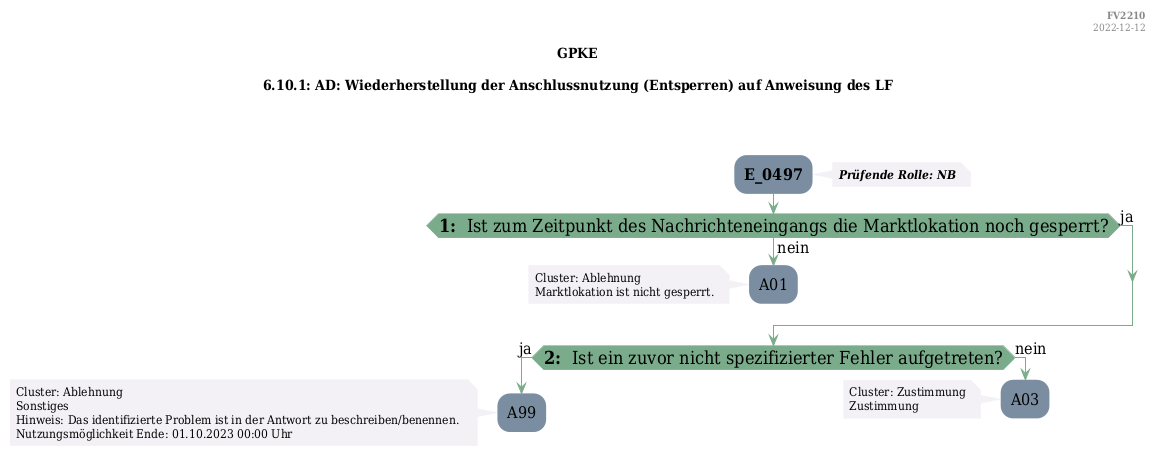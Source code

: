 @startuml
skinparam Shadowing false
skinparam NoteBorderColor #f3f1f6
skinparam NoteBackgroundColor #f3f1f6
skinparam NoteFontSize 12
skinparam ActivityBorderColor none
skinparam ActivityBackgroundColor #7a8da1
skinparam ActivityFontSize 16
skinparam ArrowColor #7aab8a
skinparam ArrowFontSize 16
skinparam ActivityDiamondBackgroundColor #7aab8a
skinparam ActivityDiamondBorderColor #7aab8a
skinparam ActivityDiamondFontSize 18
skinparam defaultFontName DejaVu Serif Condensed
skinparam ActivityEndColor #669580

header
<b>FV2210
2022-12-12
endheader

title
GPKE

6.10.1: AD: Wiederherstellung der Anschlussnutzung (Entsperren) auf Anweisung des LF



end title
:<b>E_0497</b>;
note right
<b><i>Prüfende Rolle: NB
end note

if (<b>1: </b> Ist zum Zeitpunkt des Nachrichteneingangs die Marktlokation noch gesperrt?) then (ja)
else (nein)
    :A01;
    note left
        Cluster: Ablehnung
        Marktlokation ist nicht gesperrt.
    endnote
    kill;
endif
if (<b>2: </b> Ist ein zuvor nicht spezifizierter Fehler aufgetreten?) then (ja)
    :A99;
    note left
        Cluster: Ablehnung
        Sonstiges
        Hinweis: Das identifizierte Problem ist in der Antwort zu beschreiben/benennen. 
        Nutzungsmöglichkeit Ende: 01.10.2023 00:00 Uhr
    endnote
    kill;
else (nein)
    :A03;
    note left
        Cluster: Zustimmung
        Zustimmung
    endnote
    kill;
endif

@enduml
